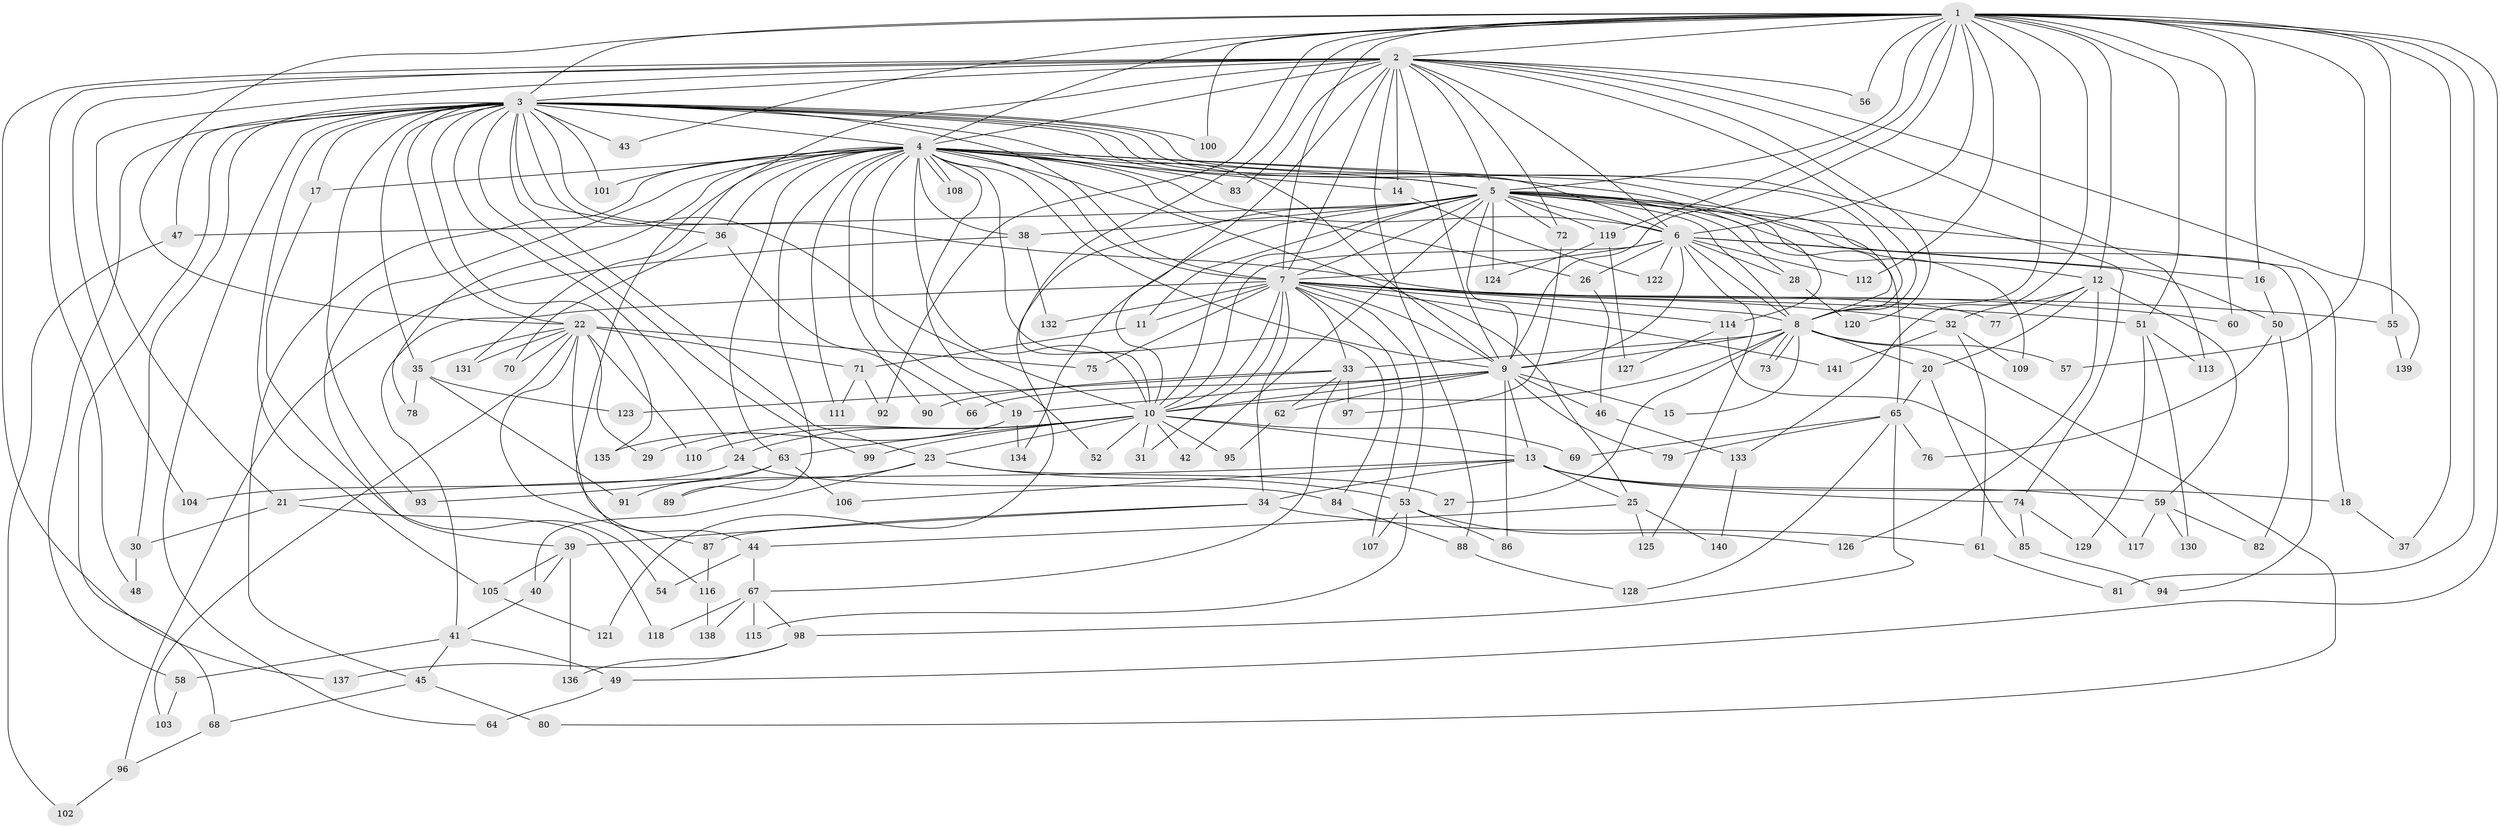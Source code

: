 // coarse degree distribution, {24: 0.009174311926605505, 37: 0.009174311926605505, 26: 0.009174311926605505, 31: 0.009174311926605505, 12: 0.01834862385321101, 20: 0.01834862385321101, 2: 0.5137614678899083, 7: 0.03669724770642202, 1: 0.027522935779816515, 3: 0.1834862385321101, 4: 0.10091743119266056, 9: 0.009174311926605505, 13: 0.009174311926605505, 10: 0.009174311926605505, 5: 0.027522935779816515, 6: 0.009174311926605505}
// Generated by graph-tools (version 1.1) at 2025/23/03/03/25 07:23:41]
// undirected, 141 vertices, 307 edges
graph export_dot {
graph [start="1"]
  node [color=gray90,style=filled];
  1;
  2;
  3;
  4;
  5;
  6;
  7;
  8;
  9;
  10;
  11;
  12;
  13;
  14;
  15;
  16;
  17;
  18;
  19;
  20;
  21;
  22;
  23;
  24;
  25;
  26;
  27;
  28;
  29;
  30;
  31;
  32;
  33;
  34;
  35;
  36;
  37;
  38;
  39;
  40;
  41;
  42;
  43;
  44;
  45;
  46;
  47;
  48;
  49;
  50;
  51;
  52;
  53;
  54;
  55;
  56;
  57;
  58;
  59;
  60;
  61;
  62;
  63;
  64;
  65;
  66;
  67;
  68;
  69;
  70;
  71;
  72;
  73;
  74;
  75;
  76;
  77;
  78;
  79;
  80;
  81;
  82;
  83;
  84;
  85;
  86;
  87;
  88;
  89;
  90;
  91;
  92;
  93;
  94;
  95;
  96;
  97;
  98;
  99;
  100;
  101;
  102;
  103;
  104;
  105;
  106;
  107;
  108;
  109;
  110;
  111;
  112;
  113;
  114;
  115;
  116;
  117;
  118;
  119;
  120;
  121;
  122;
  123;
  124;
  125;
  126;
  127;
  128;
  129;
  130;
  131;
  132;
  133;
  134;
  135;
  136;
  137;
  138;
  139;
  140;
  141;
  1 -- 2;
  1 -- 3;
  1 -- 4;
  1 -- 5;
  1 -- 6;
  1 -- 7;
  1 -- 8;
  1 -- 9;
  1 -- 10;
  1 -- 12;
  1 -- 16;
  1 -- 22;
  1 -- 37;
  1 -- 43;
  1 -- 49;
  1 -- 51;
  1 -- 55;
  1 -- 56;
  1 -- 57;
  1 -- 60;
  1 -- 81;
  1 -- 92;
  1 -- 100;
  1 -- 112;
  1 -- 119;
  1 -- 133;
  2 -- 3;
  2 -- 4;
  2 -- 5;
  2 -- 6;
  2 -- 7;
  2 -- 8;
  2 -- 9;
  2 -- 10;
  2 -- 14;
  2 -- 21;
  2 -- 48;
  2 -- 56;
  2 -- 72;
  2 -- 83;
  2 -- 88;
  2 -- 104;
  2 -- 113;
  2 -- 116;
  2 -- 120;
  2 -- 137;
  2 -- 139;
  3 -- 4;
  3 -- 5;
  3 -- 6;
  3 -- 7;
  3 -- 8;
  3 -- 9;
  3 -- 10;
  3 -- 17;
  3 -- 22;
  3 -- 23;
  3 -- 24;
  3 -- 30;
  3 -- 35;
  3 -- 36;
  3 -- 43;
  3 -- 47;
  3 -- 58;
  3 -- 64;
  3 -- 68;
  3 -- 74;
  3 -- 77;
  3 -- 93;
  3 -- 99;
  3 -- 100;
  3 -- 101;
  3 -- 105;
  3 -- 135;
  4 -- 5;
  4 -- 6;
  4 -- 7;
  4 -- 8;
  4 -- 9;
  4 -- 10;
  4 -- 14;
  4 -- 17;
  4 -- 19;
  4 -- 25;
  4 -- 26;
  4 -- 36;
  4 -- 38;
  4 -- 39;
  4 -- 45;
  4 -- 52;
  4 -- 63;
  4 -- 78;
  4 -- 83;
  4 -- 84;
  4 -- 89;
  4 -- 90;
  4 -- 101;
  4 -- 108;
  4 -- 108;
  4 -- 111;
  4 -- 114;
  4 -- 131;
  5 -- 6;
  5 -- 7;
  5 -- 8;
  5 -- 9;
  5 -- 10;
  5 -- 11;
  5 -- 12;
  5 -- 18;
  5 -- 28;
  5 -- 38;
  5 -- 42;
  5 -- 47;
  5 -- 65;
  5 -- 72;
  5 -- 94;
  5 -- 109;
  5 -- 119;
  5 -- 121;
  5 -- 124;
  5 -- 134;
  6 -- 7;
  6 -- 8;
  6 -- 9;
  6 -- 10;
  6 -- 16;
  6 -- 26;
  6 -- 28;
  6 -- 50;
  6 -- 112;
  6 -- 122;
  6 -- 125;
  7 -- 8;
  7 -- 9;
  7 -- 10;
  7 -- 11;
  7 -- 31;
  7 -- 32;
  7 -- 33;
  7 -- 34;
  7 -- 41;
  7 -- 51;
  7 -- 53;
  7 -- 55;
  7 -- 60;
  7 -- 75;
  7 -- 107;
  7 -- 114;
  7 -- 132;
  7 -- 141;
  8 -- 9;
  8 -- 10;
  8 -- 15;
  8 -- 20;
  8 -- 27;
  8 -- 33;
  8 -- 57;
  8 -- 73;
  8 -- 73;
  8 -- 80;
  9 -- 10;
  9 -- 13;
  9 -- 15;
  9 -- 19;
  9 -- 46;
  9 -- 62;
  9 -- 66;
  9 -- 79;
  9 -- 86;
  10 -- 13;
  10 -- 23;
  10 -- 24;
  10 -- 29;
  10 -- 31;
  10 -- 42;
  10 -- 52;
  10 -- 63;
  10 -- 69;
  10 -- 95;
  10 -- 99;
  10 -- 110;
  11 -- 71;
  12 -- 20;
  12 -- 32;
  12 -- 59;
  12 -- 77;
  12 -- 126;
  13 -- 18;
  13 -- 21;
  13 -- 25;
  13 -- 34;
  13 -- 59;
  13 -- 74;
  13 -- 106;
  14 -- 122;
  16 -- 50;
  17 -- 54;
  18 -- 37;
  19 -- 134;
  19 -- 135;
  20 -- 65;
  20 -- 85;
  21 -- 30;
  21 -- 118;
  22 -- 29;
  22 -- 35;
  22 -- 44;
  22 -- 70;
  22 -- 71;
  22 -- 75;
  22 -- 87;
  22 -- 103;
  22 -- 110;
  22 -- 131;
  23 -- 27;
  23 -- 40;
  23 -- 53;
  23 -- 89;
  24 -- 84;
  24 -- 104;
  25 -- 44;
  25 -- 125;
  25 -- 140;
  26 -- 46;
  28 -- 120;
  30 -- 48;
  32 -- 61;
  32 -- 109;
  32 -- 141;
  33 -- 62;
  33 -- 67;
  33 -- 90;
  33 -- 97;
  33 -- 123;
  34 -- 39;
  34 -- 61;
  34 -- 87;
  35 -- 78;
  35 -- 91;
  35 -- 123;
  36 -- 66;
  36 -- 70;
  38 -- 96;
  38 -- 132;
  39 -- 40;
  39 -- 105;
  39 -- 136;
  40 -- 41;
  41 -- 45;
  41 -- 49;
  41 -- 58;
  44 -- 54;
  44 -- 67;
  45 -- 68;
  45 -- 80;
  46 -- 133;
  47 -- 102;
  49 -- 64;
  50 -- 76;
  50 -- 82;
  51 -- 113;
  51 -- 129;
  51 -- 130;
  53 -- 86;
  53 -- 107;
  53 -- 115;
  53 -- 126;
  55 -- 139;
  58 -- 103;
  59 -- 82;
  59 -- 117;
  59 -- 130;
  61 -- 81;
  62 -- 95;
  63 -- 91;
  63 -- 93;
  63 -- 106;
  65 -- 69;
  65 -- 76;
  65 -- 79;
  65 -- 98;
  65 -- 128;
  67 -- 98;
  67 -- 115;
  67 -- 118;
  67 -- 138;
  68 -- 96;
  71 -- 92;
  71 -- 111;
  72 -- 97;
  74 -- 85;
  74 -- 129;
  84 -- 88;
  85 -- 94;
  87 -- 116;
  88 -- 128;
  96 -- 102;
  98 -- 136;
  98 -- 137;
  105 -- 121;
  114 -- 117;
  114 -- 127;
  116 -- 138;
  119 -- 124;
  119 -- 127;
  133 -- 140;
}
